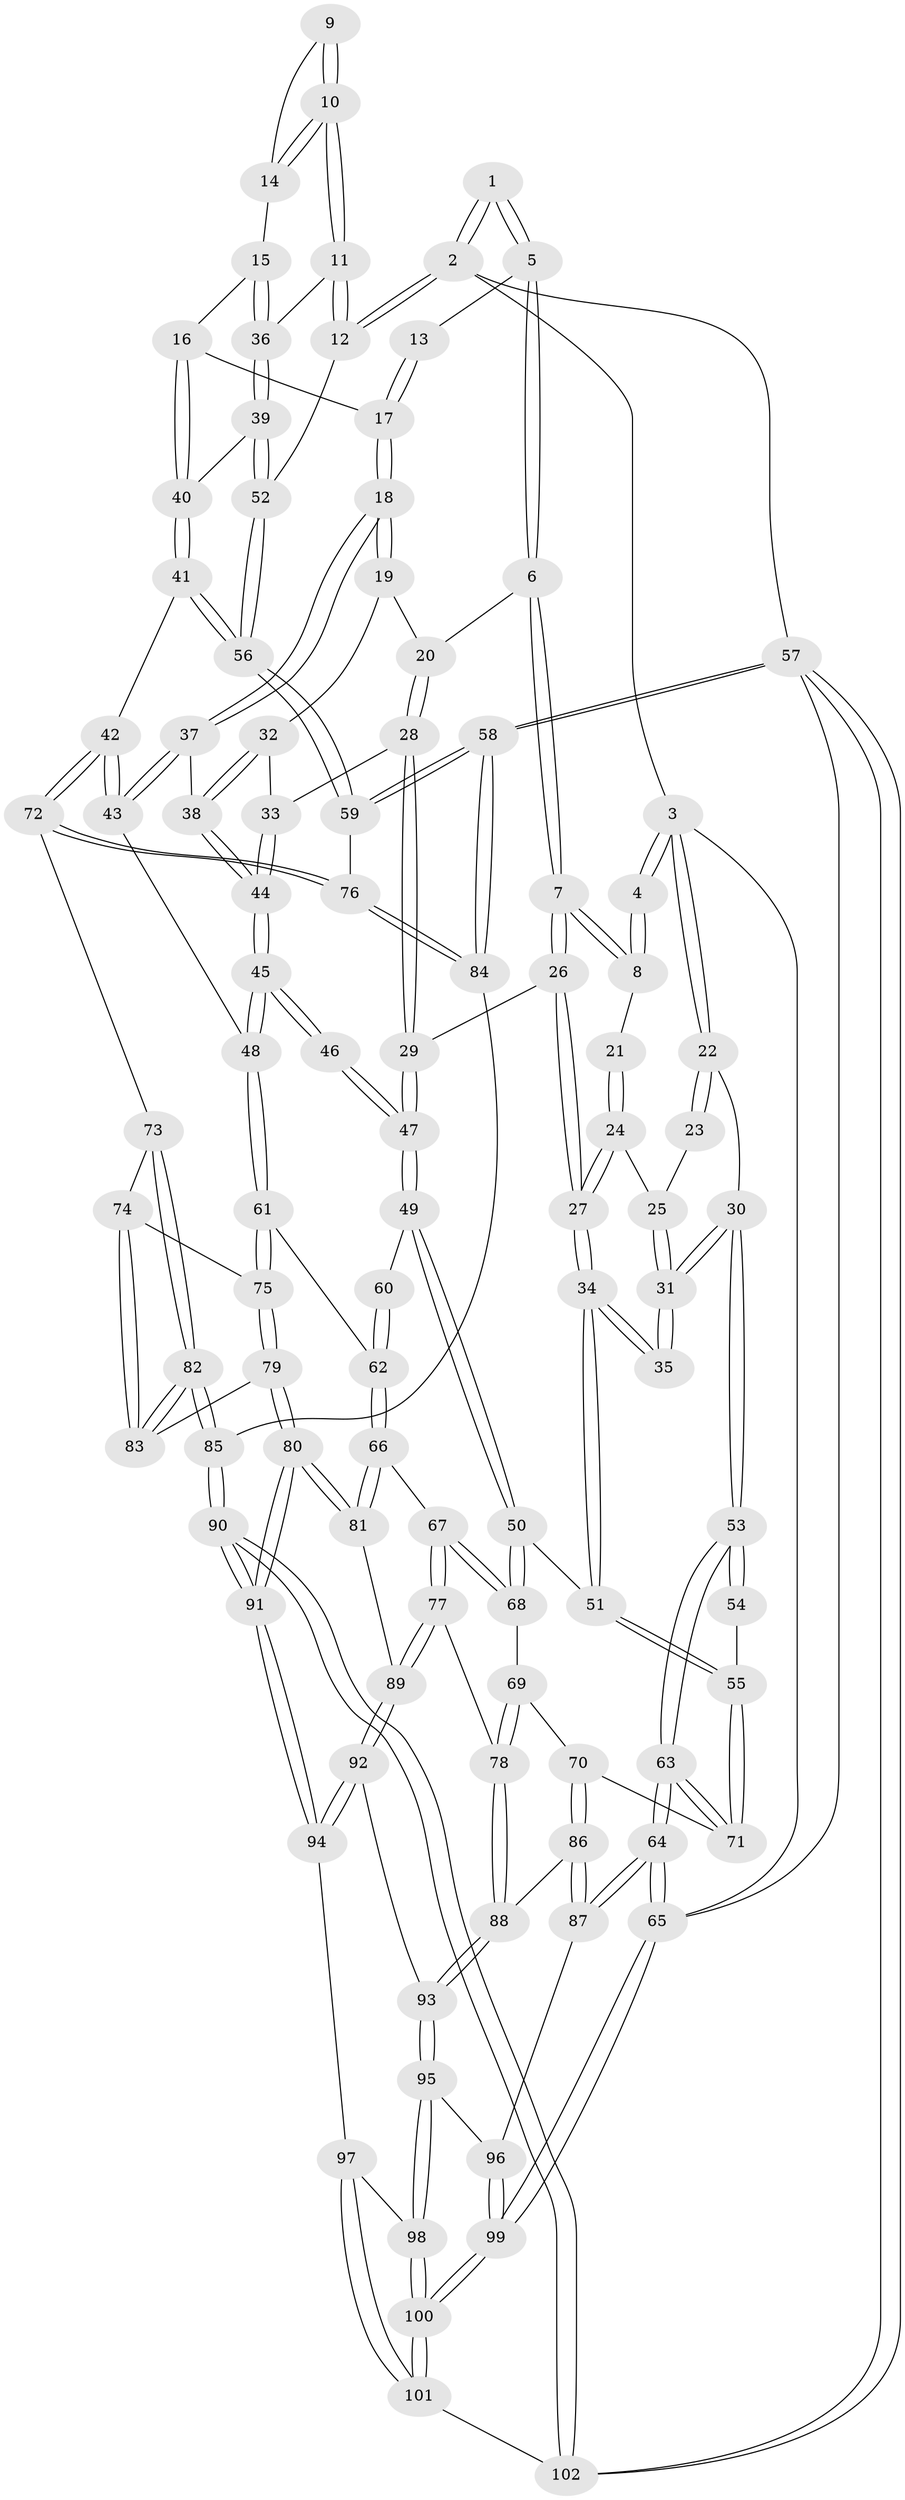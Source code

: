 // coarse degree distribution, {4: 0.36619718309859156, 8: 0.014084507042253521, 3: 0.09859154929577464, 5: 0.43661971830985913, 6: 0.08450704225352113}
// Generated by graph-tools (version 1.1) at 2025/52/02/27/25 19:52:36]
// undirected, 102 vertices, 252 edges
graph export_dot {
graph [start="1"]
  node [color=gray90,style=filled];
  1 [pos="+0.613078294350917+0"];
  2 [pos="+1+0"];
  3 [pos="+0+0"];
  4 [pos="+0.3244093806560797+0"];
  5 [pos="+0.6224393742963764+0"];
  6 [pos="+0.5701925784153314+0.1137351460482875"];
  7 [pos="+0.36832706780097746+0.18040301204617054"];
  8 [pos="+0.2959013310574486+0.06517090717104151"];
  9 [pos="+0.7693049211520693+0.09002158367653502"];
  10 [pos="+1+0.11785668766261603"];
  11 [pos="+1+0.09081336589889731"];
  12 [pos="+1+0"];
  13 [pos="+0.6958161828277398+0.058120958813164085"];
  14 [pos="+0.8575214359904259+0.21084947257274536"];
  15 [pos="+0.8262360242294204+0.23564909261670924"];
  16 [pos="+0.8077104937917016+0.24630449145964697"];
  17 [pos="+0.7677111109653159+0.24958789012308719"];
  18 [pos="+0.7359229326465909+0.2742526455795123"];
  19 [pos="+0.6253527595374965+0.23766209306916128"];
  20 [pos="+0.5767622340846695+0.17761265820664543"];
  21 [pos="+0.24657308574633682+0.10232374055980789"];
  22 [pos="+0+0"];
  23 [pos="+0.2445717430621979+0.1029399299459542"];
  24 [pos="+0.2169336109310331+0.2555585084288066"];
  25 [pos="+0.05951675205476598+0.17662993671124064"];
  26 [pos="+0.3654163579181795+0.2341532674674108"];
  27 [pos="+0.25888969477008883+0.3156110717649052"];
  28 [pos="+0.49208173848844244+0.28312277194395724"];
  29 [pos="+0.4565809070134443+0.3047017328685994"];
  30 [pos="+0+0.1684322382097379"];
  31 [pos="+0+0.17553823827885237"];
  32 [pos="+0.6084919051064362+0.2917376797018487"];
  33 [pos="+0.5852282687775071+0.32332845890059286"];
  34 [pos="+0.23719607506877688+0.39077400898232295"];
  35 [pos="+0.15729084596997137+0.3802601418187408"];
  36 [pos="+0.9204339956267529+0.33035473740994226"];
  37 [pos="+0.7333367676970194+0.2877096962594062"];
  38 [pos="+0.655215323738814+0.34362428999042716"];
  39 [pos="+0.8910273767352671+0.3960575795809641"];
  40 [pos="+0.8809519074824488+0.41231023147546897"];
  41 [pos="+0.8685110944942626+0.49998212258180286"];
  42 [pos="+0.8019402478467853+0.5197458415726085"];
  43 [pos="+0.7660878748400759+0.496685708764229"];
  44 [pos="+0.5899303724497681+0.4615497161805119"];
  45 [pos="+0.588807032805767+0.4668830617320792"];
  46 [pos="+0.5569520332205738+0.4519823545000758"];
  47 [pos="+0.46106796445812+0.3932274086137565"];
  48 [pos="+0.5888920527922081+0.4670037574756983"];
  49 [pos="+0.3261323919021105+0.4602400280161623"];
  50 [pos="+0.2956667411627319+0.46794798803573145"];
  51 [pos="+0.26170790411270123+0.43610481986327504"];
  52 [pos="+1+0.19784418197547632"];
  53 [pos="+0+0.44925329467456876"];
  54 [pos="+0.10220525545354026+0.44443549208950817"];
  55 [pos="+0.07136276693567226+0.5676429142398235"];
  56 [pos="+1+0.5684498804842759"];
  57 [pos="+1+1"];
  58 [pos="+1+1"];
  59 [pos="+1+0.6865381246311314"];
  60 [pos="+0.43257251971063715+0.5183598705964163"];
  61 [pos="+0.5312038165420437+0.6046236664453157"];
  62 [pos="+0.49330220765204574+0.6177405952496452"];
  63 [pos="+0+0.5736136422016614"];
  64 [pos="+0+0.820266887832448"];
  65 [pos="+0+1"];
  66 [pos="+0.4275905257939394+0.6578802067320907"];
  67 [pos="+0.37630999954406325+0.6449708891068917"];
  68 [pos="+0.2988483134338979+0.5609671062734803"];
  69 [pos="+0.20604668941731594+0.6284545128657898"];
  70 [pos="+0.11370533485121094+0.6471616699923315"];
  71 [pos="+0.046580692635196125+0.5976683095278945"];
  72 [pos="+0.7894546786968966+0.5659768785078881"];
  73 [pos="+0.7637494749894829+0.6094244457971103"];
  74 [pos="+0.6262816857833099+0.6564340021350722"];
  75 [pos="+0.5911985439231657+0.6621405055265308"];
  76 [pos="+0.9195735915257568+0.7687738815108115"];
  77 [pos="+0.28333757734809284+0.7647916354864036"];
  78 [pos="+0.2713920319810675+0.7623783038926608"];
  79 [pos="+0.5953733907996566+0.7337121849276386"];
  80 [pos="+0.5160869010374304+0.8824591671166923"];
  81 [pos="+0.45874037500317943+0.7817331752244289"];
  82 [pos="+0.7488108042670123+0.7658508806992841"];
  83 [pos="+0.7204208134089831+0.7565172707694661"];
  84 [pos="+0.8098320051765503+0.8592309418470687"];
  85 [pos="+0.7888636947080022+0.8704334209869828"];
  86 [pos="+0.13040783627342914+0.7700467782439605"];
  87 [pos="+0.03292701621310154+0.8295901468935732"];
  88 [pos="+0.16398986596347978+0.7890399250046312"];
  89 [pos="+0.29416165008290013+0.7821121966142467"];
  90 [pos="+0.6715267629979862+1"];
  91 [pos="+0.51812266862446+0.9036630796713983"];
  92 [pos="+0.318426117019868+0.8883990964159112"];
  93 [pos="+0.18565912862069253+0.8746100724513886"];
  94 [pos="+0.3242690724370945+0.8953473955660498"];
  95 [pos="+0.1607599964022297+0.9232585664281014"];
  96 [pos="+0.09965244882913604+0.9283777276092764"];
  97 [pos="+0.29825825262270284+0.9480304403174566"];
  98 [pos="+0.18004296623182098+0.9537531618248739"];
  99 [pos="+0+1"];
  100 [pos="+0.1999668026762868+1"];
  101 [pos="+0.2817040048007886+1"];
  102 [pos="+0.6743851593213459+1"];
  1 -- 2;
  1 -- 2;
  1 -- 5;
  1 -- 5;
  2 -- 3;
  2 -- 12;
  2 -- 12;
  2 -- 57;
  3 -- 4;
  3 -- 4;
  3 -- 22;
  3 -- 22;
  3 -- 65;
  4 -- 8;
  4 -- 8;
  5 -- 6;
  5 -- 6;
  5 -- 13;
  6 -- 7;
  6 -- 7;
  6 -- 20;
  7 -- 8;
  7 -- 8;
  7 -- 26;
  7 -- 26;
  8 -- 21;
  9 -- 10;
  9 -- 10;
  9 -- 14;
  10 -- 11;
  10 -- 11;
  10 -- 14;
  10 -- 14;
  11 -- 12;
  11 -- 12;
  11 -- 36;
  12 -- 52;
  13 -- 17;
  13 -- 17;
  14 -- 15;
  15 -- 16;
  15 -- 36;
  15 -- 36;
  16 -- 17;
  16 -- 40;
  16 -- 40;
  17 -- 18;
  17 -- 18;
  18 -- 19;
  18 -- 19;
  18 -- 37;
  18 -- 37;
  19 -- 20;
  19 -- 32;
  20 -- 28;
  20 -- 28;
  21 -- 24;
  21 -- 24;
  22 -- 23;
  22 -- 23;
  22 -- 30;
  23 -- 25;
  24 -- 25;
  24 -- 27;
  24 -- 27;
  25 -- 31;
  25 -- 31;
  26 -- 27;
  26 -- 27;
  26 -- 29;
  27 -- 34;
  27 -- 34;
  28 -- 29;
  28 -- 29;
  28 -- 33;
  29 -- 47;
  29 -- 47;
  30 -- 31;
  30 -- 31;
  30 -- 53;
  30 -- 53;
  31 -- 35;
  31 -- 35;
  32 -- 33;
  32 -- 38;
  32 -- 38;
  33 -- 44;
  33 -- 44;
  34 -- 35;
  34 -- 35;
  34 -- 51;
  34 -- 51;
  36 -- 39;
  36 -- 39;
  37 -- 38;
  37 -- 43;
  37 -- 43;
  38 -- 44;
  38 -- 44;
  39 -- 40;
  39 -- 52;
  39 -- 52;
  40 -- 41;
  40 -- 41;
  41 -- 42;
  41 -- 56;
  41 -- 56;
  42 -- 43;
  42 -- 43;
  42 -- 72;
  42 -- 72;
  43 -- 48;
  44 -- 45;
  44 -- 45;
  45 -- 46;
  45 -- 46;
  45 -- 48;
  45 -- 48;
  46 -- 47;
  46 -- 47;
  47 -- 49;
  47 -- 49;
  48 -- 61;
  48 -- 61;
  49 -- 50;
  49 -- 50;
  49 -- 60;
  50 -- 51;
  50 -- 68;
  50 -- 68;
  51 -- 55;
  51 -- 55;
  52 -- 56;
  52 -- 56;
  53 -- 54;
  53 -- 54;
  53 -- 63;
  53 -- 63;
  54 -- 55;
  55 -- 71;
  55 -- 71;
  56 -- 59;
  56 -- 59;
  57 -- 58;
  57 -- 58;
  57 -- 102;
  57 -- 102;
  57 -- 65;
  58 -- 59;
  58 -- 59;
  58 -- 84;
  58 -- 84;
  59 -- 76;
  60 -- 62;
  60 -- 62;
  61 -- 62;
  61 -- 75;
  61 -- 75;
  62 -- 66;
  62 -- 66;
  63 -- 64;
  63 -- 64;
  63 -- 71;
  63 -- 71;
  64 -- 65;
  64 -- 65;
  64 -- 87;
  64 -- 87;
  65 -- 99;
  65 -- 99;
  66 -- 67;
  66 -- 81;
  66 -- 81;
  67 -- 68;
  67 -- 68;
  67 -- 77;
  67 -- 77;
  68 -- 69;
  69 -- 70;
  69 -- 78;
  69 -- 78;
  70 -- 71;
  70 -- 86;
  70 -- 86;
  72 -- 73;
  72 -- 76;
  72 -- 76;
  73 -- 74;
  73 -- 82;
  73 -- 82;
  74 -- 75;
  74 -- 83;
  74 -- 83;
  75 -- 79;
  75 -- 79;
  76 -- 84;
  76 -- 84;
  77 -- 78;
  77 -- 89;
  77 -- 89;
  78 -- 88;
  78 -- 88;
  79 -- 80;
  79 -- 80;
  79 -- 83;
  80 -- 81;
  80 -- 81;
  80 -- 91;
  80 -- 91;
  81 -- 89;
  82 -- 83;
  82 -- 83;
  82 -- 85;
  82 -- 85;
  84 -- 85;
  85 -- 90;
  85 -- 90;
  86 -- 87;
  86 -- 87;
  86 -- 88;
  87 -- 96;
  88 -- 93;
  88 -- 93;
  89 -- 92;
  89 -- 92;
  90 -- 91;
  90 -- 91;
  90 -- 102;
  90 -- 102;
  91 -- 94;
  91 -- 94;
  92 -- 93;
  92 -- 94;
  92 -- 94;
  93 -- 95;
  93 -- 95;
  94 -- 97;
  95 -- 96;
  95 -- 98;
  95 -- 98;
  96 -- 99;
  96 -- 99;
  97 -- 98;
  97 -- 101;
  97 -- 101;
  98 -- 100;
  98 -- 100;
  99 -- 100;
  99 -- 100;
  100 -- 101;
  100 -- 101;
  101 -- 102;
}
